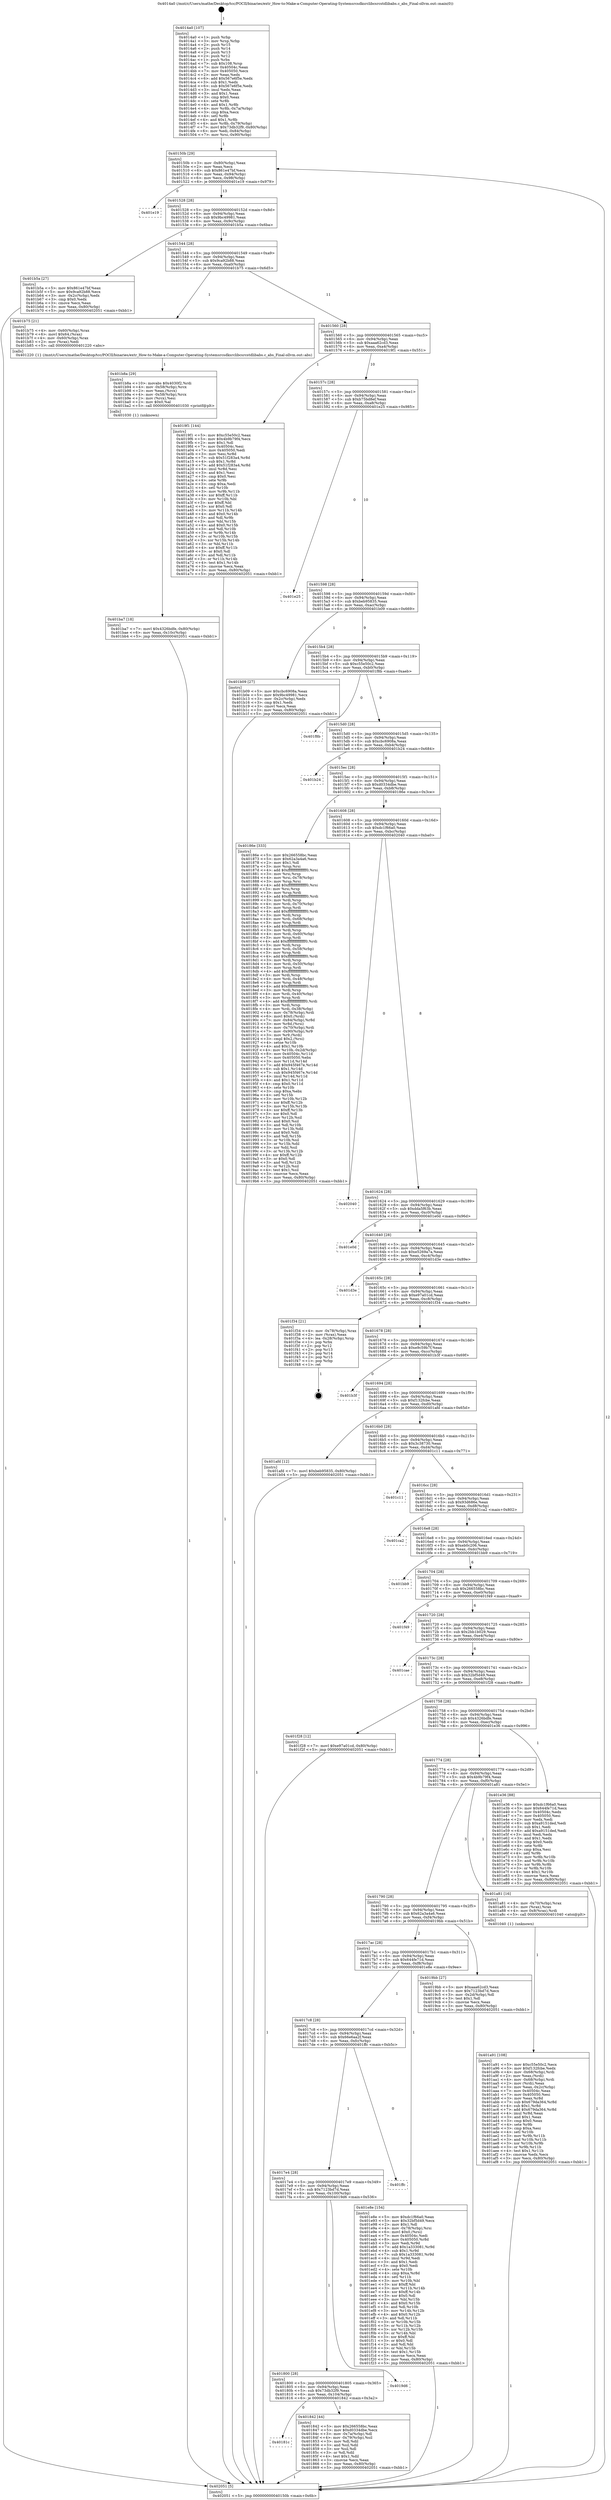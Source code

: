 digraph "0x4014a0" {
  label = "0x4014a0 (/mnt/c/Users/mathe/Desktop/tcc/POCII/binaries/extr_How-to-Make-a-Computer-Operating-Systemsrcsdksrclibcsrcstdlibabs.c_abs_Final-ollvm.out::main(0))"
  labelloc = "t"
  node[shape=record]

  Entry [label="",width=0.3,height=0.3,shape=circle,fillcolor=black,style=filled]
  "0x40150b" [label="{
     0x40150b [29]\l
     | [instrs]\l
     &nbsp;&nbsp;0x40150b \<+3\>: mov -0x80(%rbp),%eax\l
     &nbsp;&nbsp;0x40150e \<+2\>: mov %eax,%ecx\l
     &nbsp;&nbsp;0x401510 \<+6\>: sub $0x861e47bf,%ecx\l
     &nbsp;&nbsp;0x401516 \<+6\>: mov %eax,-0x94(%rbp)\l
     &nbsp;&nbsp;0x40151c \<+6\>: mov %ecx,-0x98(%rbp)\l
     &nbsp;&nbsp;0x401522 \<+6\>: je 0000000000401e19 \<main+0x979\>\l
  }"]
  "0x401e19" [label="{
     0x401e19\l
  }", style=dashed]
  "0x401528" [label="{
     0x401528 [28]\l
     | [instrs]\l
     &nbsp;&nbsp;0x401528 \<+5\>: jmp 000000000040152d \<main+0x8d\>\l
     &nbsp;&nbsp;0x40152d \<+6\>: mov -0x94(%rbp),%eax\l
     &nbsp;&nbsp;0x401533 \<+5\>: sub $0x9bc49981,%eax\l
     &nbsp;&nbsp;0x401538 \<+6\>: mov %eax,-0x9c(%rbp)\l
     &nbsp;&nbsp;0x40153e \<+6\>: je 0000000000401b5a \<main+0x6ba\>\l
  }"]
  Exit [label="",width=0.3,height=0.3,shape=circle,fillcolor=black,style=filled,peripheries=2]
  "0x401b5a" [label="{
     0x401b5a [27]\l
     | [instrs]\l
     &nbsp;&nbsp;0x401b5a \<+5\>: mov $0x861e47bf,%eax\l
     &nbsp;&nbsp;0x401b5f \<+5\>: mov $0x9ca92b88,%ecx\l
     &nbsp;&nbsp;0x401b64 \<+3\>: mov -0x2c(%rbp),%edx\l
     &nbsp;&nbsp;0x401b67 \<+3\>: cmp $0x0,%edx\l
     &nbsp;&nbsp;0x401b6a \<+3\>: cmove %ecx,%eax\l
     &nbsp;&nbsp;0x401b6d \<+3\>: mov %eax,-0x80(%rbp)\l
     &nbsp;&nbsp;0x401b70 \<+5\>: jmp 0000000000402051 \<main+0xbb1\>\l
  }"]
  "0x401544" [label="{
     0x401544 [28]\l
     | [instrs]\l
     &nbsp;&nbsp;0x401544 \<+5\>: jmp 0000000000401549 \<main+0xa9\>\l
     &nbsp;&nbsp;0x401549 \<+6\>: mov -0x94(%rbp),%eax\l
     &nbsp;&nbsp;0x40154f \<+5\>: sub $0x9ca92b88,%eax\l
     &nbsp;&nbsp;0x401554 \<+6\>: mov %eax,-0xa0(%rbp)\l
     &nbsp;&nbsp;0x40155a \<+6\>: je 0000000000401b75 \<main+0x6d5\>\l
  }"]
  "0x401ba7" [label="{
     0x401ba7 [18]\l
     | [instrs]\l
     &nbsp;&nbsp;0x401ba7 \<+7\>: movl $0x4326bdfe,-0x80(%rbp)\l
     &nbsp;&nbsp;0x401bae \<+6\>: mov %eax,-0x10c(%rbp)\l
     &nbsp;&nbsp;0x401bb4 \<+5\>: jmp 0000000000402051 \<main+0xbb1\>\l
  }"]
  "0x401b75" [label="{
     0x401b75 [21]\l
     | [instrs]\l
     &nbsp;&nbsp;0x401b75 \<+4\>: mov -0x60(%rbp),%rax\l
     &nbsp;&nbsp;0x401b79 \<+6\>: movl $0x64,(%rax)\l
     &nbsp;&nbsp;0x401b7f \<+4\>: mov -0x60(%rbp),%rax\l
     &nbsp;&nbsp;0x401b83 \<+2\>: mov (%rax),%edi\l
     &nbsp;&nbsp;0x401b85 \<+5\>: call 0000000000401220 \<abs\>\l
     | [calls]\l
     &nbsp;&nbsp;0x401220 \{1\} (/mnt/c/Users/mathe/Desktop/tcc/POCII/binaries/extr_How-to-Make-a-Computer-Operating-Systemsrcsdksrclibcsrcstdlibabs.c_abs_Final-ollvm.out::abs)\l
  }"]
  "0x401560" [label="{
     0x401560 [28]\l
     | [instrs]\l
     &nbsp;&nbsp;0x401560 \<+5\>: jmp 0000000000401565 \<main+0xc5\>\l
     &nbsp;&nbsp;0x401565 \<+6\>: mov -0x94(%rbp),%eax\l
     &nbsp;&nbsp;0x40156b \<+5\>: sub $0xaaa62cd3,%eax\l
     &nbsp;&nbsp;0x401570 \<+6\>: mov %eax,-0xa4(%rbp)\l
     &nbsp;&nbsp;0x401576 \<+6\>: je 00000000004019f1 \<main+0x551\>\l
  }"]
  "0x401b8a" [label="{
     0x401b8a [29]\l
     | [instrs]\l
     &nbsp;&nbsp;0x401b8a \<+10\>: movabs $0x4030f2,%rdi\l
     &nbsp;&nbsp;0x401b94 \<+4\>: mov -0x58(%rbp),%rcx\l
     &nbsp;&nbsp;0x401b98 \<+2\>: mov %eax,(%rcx)\l
     &nbsp;&nbsp;0x401b9a \<+4\>: mov -0x58(%rbp),%rcx\l
     &nbsp;&nbsp;0x401b9e \<+2\>: mov (%rcx),%esi\l
     &nbsp;&nbsp;0x401ba0 \<+2\>: mov $0x0,%al\l
     &nbsp;&nbsp;0x401ba2 \<+5\>: call 0000000000401030 \<printf@plt\>\l
     | [calls]\l
     &nbsp;&nbsp;0x401030 \{1\} (unknown)\l
  }"]
  "0x4019f1" [label="{
     0x4019f1 [144]\l
     | [instrs]\l
     &nbsp;&nbsp;0x4019f1 \<+5\>: mov $0xc55e50c2,%eax\l
     &nbsp;&nbsp;0x4019f6 \<+5\>: mov $0x4b9b79f4,%ecx\l
     &nbsp;&nbsp;0x4019fb \<+2\>: mov $0x1,%dl\l
     &nbsp;&nbsp;0x4019fd \<+7\>: mov 0x40504c,%esi\l
     &nbsp;&nbsp;0x401a04 \<+7\>: mov 0x405050,%edi\l
     &nbsp;&nbsp;0x401a0b \<+3\>: mov %esi,%r8d\l
     &nbsp;&nbsp;0x401a0e \<+7\>: sub $0x51f283a4,%r8d\l
     &nbsp;&nbsp;0x401a15 \<+4\>: sub $0x1,%r8d\l
     &nbsp;&nbsp;0x401a19 \<+7\>: add $0x51f283a4,%r8d\l
     &nbsp;&nbsp;0x401a20 \<+4\>: imul %r8d,%esi\l
     &nbsp;&nbsp;0x401a24 \<+3\>: and $0x1,%esi\l
     &nbsp;&nbsp;0x401a27 \<+3\>: cmp $0x0,%esi\l
     &nbsp;&nbsp;0x401a2a \<+4\>: sete %r9b\l
     &nbsp;&nbsp;0x401a2e \<+3\>: cmp $0xa,%edi\l
     &nbsp;&nbsp;0x401a31 \<+4\>: setl %r10b\l
     &nbsp;&nbsp;0x401a35 \<+3\>: mov %r9b,%r11b\l
     &nbsp;&nbsp;0x401a38 \<+4\>: xor $0xff,%r11b\l
     &nbsp;&nbsp;0x401a3c \<+3\>: mov %r10b,%bl\l
     &nbsp;&nbsp;0x401a3f \<+3\>: xor $0xff,%bl\l
     &nbsp;&nbsp;0x401a42 \<+3\>: xor $0x0,%dl\l
     &nbsp;&nbsp;0x401a45 \<+3\>: mov %r11b,%r14b\l
     &nbsp;&nbsp;0x401a48 \<+4\>: and $0x0,%r14b\l
     &nbsp;&nbsp;0x401a4c \<+3\>: and %dl,%r9b\l
     &nbsp;&nbsp;0x401a4f \<+3\>: mov %bl,%r15b\l
     &nbsp;&nbsp;0x401a52 \<+4\>: and $0x0,%r15b\l
     &nbsp;&nbsp;0x401a56 \<+3\>: and %dl,%r10b\l
     &nbsp;&nbsp;0x401a59 \<+3\>: or %r9b,%r14b\l
     &nbsp;&nbsp;0x401a5c \<+3\>: or %r10b,%r15b\l
     &nbsp;&nbsp;0x401a5f \<+3\>: xor %r15b,%r14b\l
     &nbsp;&nbsp;0x401a62 \<+3\>: or %bl,%r11b\l
     &nbsp;&nbsp;0x401a65 \<+4\>: xor $0xff,%r11b\l
     &nbsp;&nbsp;0x401a69 \<+3\>: or $0x0,%dl\l
     &nbsp;&nbsp;0x401a6c \<+3\>: and %dl,%r11b\l
     &nbsp;&nbsp;0x401a6f \<+3\>: or %r11b,%r14b\l
     &nbsp;&nbsp;0x401a72 \<+4\>: test $0x1,%r14b\l
     &nbsp;&nbsp;0x401a76 \<+3\>: cmovne %ecx,%eax\l
     &nbsp;&nbsp;0x401a79 \<+3\>: mov %eax,-0x80(%rbp)\l
     &nbsp;&nbsp;0x401a7c \<+5\>: jmp 0000000000402051 \<main+0xbb1\>\l
  }"]
  "0x40157c" [label="{
     0x40157c [28]\l
     | [instrs]\l
     &nbsp;&nbsp;0x40157c \<+5\>: jmp 0000000000401581 \<main+0xe1\>\l
     &nbsp;&nbsp;0x401581 \<+6\>: mov -0x94(%rbp),%eax\l
     &nbsp;&nbsp;0x401587 \<+5\>: sub $0xb75bd8ef,%eax\l
     &nbsp;&nbsp;0x40158c \<+6\>: mov %eax,-0xa8(%rbp)\l
     &nbsp;&nbsp;0x401592 \<+6\>: je 0000000000401e25 \<main+0x985\>\l
  }"]
  "0x401a91" [label="{
     0x401a91 [108]\l
     | [instrs]\l
     &nbsp;&nbsp;0x401a91 \<+5\>: mov $0xc55e50c2,%ecx\l
     &nbsp;&nbsp;0x401a96 \<+5\>: mov $0xf132fcbe,%edx\l
     &nbsp;&nbsp;0x401a9b \<+4\>: mov -0x68(%rbp),%rdi\l
     &nbsp;&nbsp;0x401a9f \<+2\>: mov %eax,(%rdi)\l
     &nbsp;&nbsp;0x401aa1 \<+4\>: mov -0x68(%rbp),%rdi\l
     &nbsp;&nbsp;0x401aa5 \<+2\>: mov (%rdi),%eax\l
     &nbsp;&nbsp;0x401aa7 \<+3\>: mov %eax,-0x2c(%rbp)\l
     &nbsp;&nbsp;0x401aaa \<+7\>: mov 0x40504c,%eax\l
     &nbsp;&nbsp;0x401ab1 \<+7\>: mov 0x405050,%esi\l
     &nbsp;&nbsp;0x401ab8 \<+3\>: mov %eax,%r8d\l
     &nbsp;&nbsp;0x401abb \<+7\>: sub $0x679da364,%r8d\l
     &nbsp;&nbsp;0x401ac2 \<+4\>: sub $0x1,%r8d\l
     &nbsp;&nbsp;0x401ac6 \<+7\>: add $0x679da364,%r8d\l
     &nbsp;&nbsp;0x401acd \<+4\>: imul %r8d,%eax\l
     &nbsp;&nbsp;0x401ad1 \<+3\>: and $0x1,%eax\l
     &nbsp;&nbsp;0x401ad4 \<+3\>: cmp $0x0,%eax\l
     &nbsp;&nbsp;0x401ad7 \<+4\>: sete %r9b\l
     &nbsp;&nbsp;0x401adb \<+3\>: cmp $0xa,%esi\l
     &nbsp;&nbsp;0x401ade \<+4\>: setl %r10b\l
     &nbsp;&nbsp;0x401ae2 \<+3\>: mov %r9b,%r11b\l
     &nbsp;&nbsp;0x401ae5 \<+3\>: and %r10b,%r11b\l
     &nbsp;&nbsp;0x401ae8 \<+3\>: xor %r10b,%r9b\l
     &nbsp;&nbsp;0x401aeb \<+3\>: or %r9b,%r11b\l
     &nbsp;&nbsp;0x401aee \<+4\>: test $0x1,%r11b\l
     &nbsp;&nbsp;0x401af2 \<+3\>: cmovne %edx,%ecx\l
     &nbsp;&nbsp;0x401af5 \<+3\>: mov %ecx,-0x80(%rbp)\l
     &nbsp;&nbsp;0x401af8 \<+5\>: jmp 0000000000402051 \<main+0xbb1\>\l
  }"]
  "0x401e25" [label="{
     0x401e25\l
  }", style=dashed]
  "0x401598" [label="{
     0x401598 [28]\l
     | [instrs]\l
     &nbsp;&nbsp;0x401598 \<+5\>: jmp 000000000040159d \<main+0xfd\>\l
     &nbsp;&nbsp;0x40159d \<+6\>: mov -0x94(%rbp),%eax\l
     &nbsp;&nbsp;0x4015a3 \<+5\>: sub $0xbeb95835,%eax\l
     &nbsp;&nbsp;0x4015a8 \<+6\>: mov %eax,-0xac(%rbp)\l
     &nbsp;&nbsp;0x4015ae \<+6\>: je 0000000000401b09 \<main+0x669\>\l
  }"]
  "0x4014a0" [label="{
     0x4014a0 [107]\l
     | [instrs]\l
     &nbsp;&nbsp;0x4014a0 \<+1\>: push %rbp\l
     &nbsp;&nbsp;0x4014a1 \<+3\>: mov %rsp,%rbp\l
     &nbsp;&nbsp;0x4014a4 \<+2\>: push %r15\l
     &nbsp;&nbsp;0x4014a6 \<+2\>: push %r14\l
     &nbsp;&nbsp;0x4014a8 \<+2\>: push %r13\l
     &nbsp;&nbsp;0x4014aa \<+2\>: push %r12\l
     &nbsp;&nbsp;0x4014ac \<+1\>: push %rbx\l
     &nbsp;&nbsp;0x4014ad \<+7\>: sub $0x108,%rsp\l
     &nbsp;&nbsp;0x4014b4 \<+7\>: mov 0x40504c,%eax\l
     &nbsp;&nbsp;0x4014bb \<+7\>: mov 0x405050,%ecx\l
     &nbsp;&nbsp;0x4014c2 \<+2\>: mov %eax,%edx\l
     &nbsp;&nbsp;0x4014c4 \<+6\>: add $0x567e6f5e,%edx\l
     &nbsp;&nbsp;0x4014ca \<+3\>: sub $0x1,%edx\l
     &nbsp;&nbsp;0x4014cd \<+6\>: sub $0x567e6f5e,%edx\l
     &nbsp;&nbsp;0x4014d3 \<+3\>: imul %edx,%eax\l
     &nbsp;&nbsp;0x4014d6 \<+3\>: and $0x1,%eax\l
     &nbsp;&nbsp;0x4014d9 \<+3\>: cmp $0x0,%eax\l
     &nbsp;&nbsp;0x4014dc \<+4\>: sete %r8b\l
     &nbsp;&nbsp;0x4014e0 \<+4\>: and $0x1,%r8b\l
     &nbsp;&nbsp;0x4014e4 \<+4\>: mov %r8b,-0x7a(%rbp)\l
     &nbsp;&nbsp;0x4014e8 \<+3\>: cmp $0xa,%ecx\l
     &nbsp;&nbsp;0x4014eb \<+4\>: setl %r8b\l
     &nbsp;&nbsp;0x4014ef \<+4\>: and $0x1,%r8b\l
     &nbsp;&nbsp;0x4014f3 \<+4\>: mov %r8b,-0x79(%rbp)\l
     &nbsp;&nbsp;0x4014f7 \<+7\>: movl $0x73db32f9,-0x80(%rbp)\l
     &nbsp;&nbsp;0x4014fe \<+6\>: mov %edi,-0x84(%rbp)\l
     &nbsp;&nbsp;0x401504 \<+7\>: mov %rsi,-0x90(%rbp)\l
  }"]
  "0x401b09" [label="{
     0x401b09 [27]\l
     | [instrs]\l
     &nbsp;&nbsp;0x401b09 \<+5\>: mov $0xcbc6908a,%eax\l
     &nbsp;&nbsp;0x401b0e \<+5\>: mov $0x9bc49981,%ecx\l
     &nbsp;&nbsp;0x401b13 \<+3\>: mov -0x2c(%rbp),%edx\l
     &nbsp;&nbsp;0x401b16 \<+3\>: cmp $0x1,%edx\l
     &nbsp;&nbsp;0x401b19 \<+3\>: cmovl %ecx,%eax\l
     &nbsp;&nbsp;0x401b1c \<+3\>: mov %eax,-0x80(%rbp)\l
     &nbsp;&nbsp;0x401b1f \<+5\>: jmp 0000000000402051 \<main+0xbb1\>\l
  }"]
  "0x4015b4" [label="{
     0x4015b4 [28]\l
     | [instrs]\l
     &nbsp;&nbsp;0x4015b4 \<+5\>: jmp 00000000004015b9 \<main+0x119\>\l
     &nbsp;&nbsp;0x4015b9 \<+6\>: mov -0x94(%rbp),%eax\l
     &nbsp;&nbsp;0x4015bf \<+5\>: sub $0xc55e50c2,%eax\l
     &nbsp;&nbsp;0x4015c4 \<+6\>: mov %eax,-0xb0(%rbp)\l
     &nbsp;&nbsp;0x4015ca \<+6\>: je 0000000000401f8b \<main+0xaeb\>\l
  }"]
  "0x402051" [label="{
     0x402051 [5]\l
     | [instrs]\l
     &nbsp;&nbsp;0x402051 \<+5\>: jmp 000000000040150b \<main+0x6b\>\l
  }"]
  "0x401f8b" [label="{
     0x401f8b\l
  }", style=dashed]
  "0x4015d0" [label="{
     0x4015d0 [28]\l
     | [instrs]\l
     &nbsp;&nbsp;0x4015d0 \<+5\>: jmp 00000000004015d5 \<main+0x135\>\l
     &nbsp;&nbsp;0x4015d5 \<+6\>: mov -0x94(%rbp),%eax\l
     &nbsp;&nbsp;0x4015db \<+5\>: sub $0xcbc6908a,%eax\l
     &nbsp;&nbsp;0x4015e0 \<+6\>: mov %eax,-0xb4(%rbp)\l
     &nbsp;&nbsp;0x4015e6 \<+6\>: je 0000000000401b24 \<main+0x684\>\l
  }"]
  "0x40181c" [label="{
     0x40181c\l
  }", style=dashed]
  "0x401b24" [label="{
     0x401b24\l
  }", style=dashed]
  "0x4015ec" [label="{
     0x4015ec [28]\l
     | [instrs]\l
     &nbsp;&nbsp;0x4015ec \<+5\>: jmp 00000000004015f1 \<main+0x151\>\l
     &nbsp;&nbsp;0x4015f1 \<+6\>: mov -0x94(%rbp),%eax\l
     &nbsp;&nbsp;0x4015f7 \<+5\>: sub $0xd0334dbe,%eax\l
     &nbsp;&nbsp;0x4015fc \<+6\>: mov %eax,-0xb8(%rbp)\l
     &nbsp;&nbsp;0x401602 \<+6\>: je 000000000040186e \<main+0x3ce\>\l
  }"]
  "0x401842" [label="{
     0x401842 [44]\l
     | [instrs]\l
     &nbsp;&nbsp;0x401842 \<+5\>: mov $0x266558bc,%eax\l
     &nbsp;&nbsp;0x401847 \<+5\>: mov $0xd0334dbe,%ecx\l
     &nbsp;&nbsp;0x40184c \<+3\>: mov -0x7a(%rbp),%dl\l
     &nbsp;&nbsp;0x40184f \<+4\>: mov -0x79(%rbp),%sil\l
     &nbsp;&nbsp;0x401853 \<+3\>: mov %dl,%dil\l
     &nbsp;&nbsp;0x401856 \<+3\>: and %sil,%dil\l
     &nbsp;&nbsp;0x401859 \<+3\>: xor %sil,%dl\l
     &nbsp;&nbsp;0x40185c \<+3\>: or %dl,%dil\l
     &nbsp;&nbsp;0x40185f \<+4\>: test $0x1,%dil\l
     &nbsp;&nbsp;0x401863 \<+3\>: cmovne %ecx,%eax\l
     &nbsp;&nbsp;0x401866 \<+3\>: mov %eax,-0x80(%rbp)\l
     &nbsp;&nbsp;0x401869 \<+5\>: jmp 0000000000402051 \<main+0xbb1\>\l
  }"]
  "0x40186e" [label="{
     0x40186e [333]\l
     | [instrs]\l
     &nbsp;&nbsp;0x40186e \<+5\>: mov $0x266558bc,%eax\l
     &nbsp;&nbsp;0x401873 \<+5\>: mov $0x62a3a4a6,%ecx\l
     &nbsp;&nbsp;0x401878 \<+2\>: mov $0x1,%dl\l
     &nbsp;&nbsp;0x40187a \<+3\>: mov %rsp,%rsi\l
     &nbsp;&nbsp;0x40187d \<+4\>: add $0xfffffffffffffff0,%rsi\l
     &nbsp;&nbsp;0x401881 \<+3\>: mov %rsi,%rsp\l
     &nbsp;&nbsp;0x401884 \<+4\>: mov %rsi,-0x78(%rbp)\l
     &nbsp;&nbsp;0x401888 \<+3\>: mov %rsp,%rsi\l
     &nbsp;&nbsp;0x40188b \<+4\>: add $0xfffffffffffffff0,%rsi\l
     &nbsp;&nbsp;0x40188f \<+3\>: mov %rsi,%rsp\l
     &nbsp;&nbsp;0x401892 \<+3\>: mov %rsp,%rdi\l
     &nbsp;&nbsp;0x401895 \<+4\>: add $0xfffffffffffffff0,%rdi\l
     &nbsp;&nbsp;0x401899 \<+3\>: mov %rdi,%rsp\l
     &nbsp;&nbsp;0x40189c \<+4\>: mov %rdi,-0x70(%rbp)\l
     &nbsp;&nbsp;0x4018a0 \<+3\>: mov %rsp,%rdi\l
     &nbsp;&nbsp;0x4018a3 \<+4\>: add $0xfffffffffffffff0,%rdi\l
     &nbsp;&nbsp;0x4018a7 \<+3\>: mov %rdi,%rsp\l
     &nbsp;&nbsp;0x4018aa \<+4\>: mov %rdi,-0x68(%rbp)\l
     &nbsp;&nbsp;0x4018ae \<+3\>: mov %rsp,%rdi\l
     &nbsp;&nbsp;0x4018b1 \<+4\>: add $0xfffffffffffffff0,%rdi\l
     &nbsp;&nbsp;0x4018b5 \<+3\>: mov %rdi,%rsp\l
     &nbsp;&nbsp;0x4018b8 \<+4\>: mov %rdi,-0x60(%rbp)\l
     &nbsp;&nbsp;0x4018bc \<+3\>: mov %rsp,%rdi\l
     &nbsp;&nbsp;0x4018bf \<+4\>: add $0xfffffffffffffff0,%rdi\l
     &nbsp;&nbsp;0x4018c3 \<+3\>: mov %rdi,%rsp\l
     &nbsp;&nbsp;0x4018c6 \<+4\>: mov %rdi,-0x58(%rbp)\l
     &nbsp;&nbsp;0x4018ca \<+3\>: mov %rsp,%rdi\l
     &nbsp;&nbsp;0x4018cd \<+4\>: add $0xfffffffffffffff0,%rdi\l
     &nbsp;&nbsp;0x4018d1 \<+3\>: mov %rdi,%rsp\l
     &nbsp;&nbsp;0x4018d4 \<+4\>: mov %rdi,-0x50(%rbp)\l
     &nbsp;&nbsp;0x4018d8 \<+3\>: mov %rsp,%rdi\l
     &nbsp;&nbsp;0x4018db \<+4\>: add $0xfffffffffffffff0,%rdi\l
     &nbsp;&nbsp;0x4018df \<+3\>: mov %rdi,%rsp\l
     &nbsp;&nbsp;0x4018e2 \<+4\>: mov %rdi,-0x48(%rbp)\l
     &nbsp;&nbsp;0x4018e6 \<+3\>: mov %rsp,%rdi\l
     &nbsp;&nbsp;0x4018e9 \<+4\>: add $0xfffffffffffffff0,%rdi\l
     &nbsp;&nbsp;0x4018ed \<+3\>: mov %rdi,%rsp\l
     &nbsp;&nbsp;0x4018f0 \<+4\>: mov %rdi,-0x40(%rbp)\l
     &nbsp;&nbsp;0x4018f4 \<+3\>: mov %rsp,%rdi\l
     &nbsp;&nbsp;0x4018f7 \<+4\>: add $0xfffffffffffffff0,%rdi\l
     &nbsp;&nbsp;0x4018fb \<+3\>: mov %rdi,%rsp\l
     &nbsp;&nbsp;0x4018fe \<+4\>: mov %rdi,-0x38(%rbp)\l
     &nbsp;&nbsp;0x401902 \<+4\>: mov -0x78(%rbp),%rdi\l
     &nbsp;&nbsp;0x401906 \<+6\>: movl $0x0,(%rdi)\l
     &nbsp;&nbsp;0x40190c \<+7\>: mov -0x84(%rbp),%r8d\l
     &nbsp;&nbsp;0x401913 \<+3\>: mov %r8d,(%rsi)\l
     &nbsp;&nbsp;0x401916 \<+4\>: mov -0x70(%rbp),%rdi\l
     &nbsp;&nbsp;0x40191a \<+7\>: mov -0x90(%rbp),%r9\l
     &nbsp;&nbsp;0x401921 \<+3\>: mov %r9,(%rdi)\l
     &nbsp;&nbsp;0x401924 \<+3\>: cmpl $0x2,(%rsi)\l
     &nbsp;&nbsp;0x401927 \<+4\>: setne %r10b\l
     &nbsp;&nbsp;0x40192b \<+4\>: and $0x1,%r10b\l
     &nbsp;&nbsp;0x40192f \<+4\>: mov %r10b,-0x2d(%rbp)\l
     &nbsp;&nbsp;0x401933 \<+8\>: mov 0x40504c,%r11d\l
     &nbsp;&nbsp;0x40193b \<+7\>: mov 0x405050,%ebx\l
     &nbsp;&nbsp;0x401942 \<+3\>: mov %r11d,%r14d\l
     &nbsp;&nbsp;0x401945 \<+7\>: add $0x945f467e,%r14d\l
     &nbsp;&nbsp;0x40194c \<+4\>: sub $0x1,%r14d\l
     &nbsp;&nbsp;0x401950 \<+7\>: sub $0x945f467e,%r14d\l
     &nbsp;&nbsp;0x401957 \<+4\>: imul %r14d,%r11d\l
     &nbsp;&nbsp;0x40195b \<+4\>: and $0x1,%r11d\l
     &nbsp;&nbsp;0x40195f \<+4\>: cmp $0x0,%r11d\l
     &nbsp;&nbsp;0x401963 \<+4\>: sete %r10b\l
     &nbsp;&nbsp;0x401967 \<+3\>: cmp $0xa,%ebx\l
     &nbsp;&nbsp;0x40196a \<+4\>: setl %r15b\l
     &nbsp;&nbsp;0x40196e \<+3\>: mov %r10b,%r12b\l
     &nbsp;&nbsp;0x401971 \<+4\>: xor $0xff,%r12b\l
     &nbsp;&nbsp;0x401975 \<+3\>: mov %r15b,%r13b\l
     &nbsp;&nbsp;0x401978 \<+4\>: xor $0xff,%r13b\l
     &nbsp;&nbsp;0x40197c \<+3\>: xor $0x0,%dl\l
     &nbsp;&nbsp;0x40197f \<+3\>: mov %r12b,%sil\l
     &nbsp;&nbsp;0x401982 \<+4\>: and $0x0,%sil\l
     &nbsp;&nbsp;0x401986 \<+3\>: and %dl,%r10b\l
     &nbsp;&nbsp;0x401989 \<+3\>: mov %r13b,%dil\l
     &nbsp;&nbsp;0x40198c \<+4\>: and $0x0,%dil\l
     &nbsp;&nbsp;0x401990 \<+3\>: and %dl,%r15b\l
     &nbsp;&nbsp;0x401993 \<+3\>: or %r10b,%sil\l
     &nbsp;&nbsp;0x401996 \<+3\>: or %r15b,%dil\l
     &nbsp;&nbsp;0x401999 \<+3\>: xor %dil,%sil\l
     &nbsp;&nbsp;0x40199c \<+3\>: or %r13b,%r12b\l
     &nbsp;&nbsp;0x40199f \<+4\>: xor $0xff,%r12b\l
     &nbsp;&nbsp;0x4019a3 \<+3\>: or $0x0,%dl\l
     &nbsp;&nbsp;0x4019a6 \<+3\>: and %dl,%r12b\l
     &nbsp;&nbsp;0x4019a9 \<+3\>: or %r12b,%sil\l
     &nbsp;&nbsp;0x4019ac \<+4\>: test $0x1,%sil\l
     &nbsp;&nbsp;0x4019b0 \<+3\>: cmovne %ecx,%eax\l
     &nbsp;&nbsp;0x4019b3 \<+3\>: mov %eax,-0x80(%rbp)\l
     &nbsp;&nbsp;0x4019b6 \<+5\>: jmp 0000000000402051 \<main+0xbb1\>\l
  }"]
  "0x401608" [label="{
     0x401608 [28]\l
     | [instrs]\l
     &nbsp;&nbsp;0x401608 \<+5\>: jmp 000000000040160d \<main+0x16d\>\l
     &nbsp;&nbsp;0x40160d \<+6\>: mov -0x94(%rbp),%eax\l
     &nbsp;&nbsp;0x401613 \<+5\>: sub $0xdc1f66a0,%eax\l
     &nbsp;&nbsp;0x401618 \<+6\>: mov %eax,-0xbc(%rbp)\l
     &nbsp;&nbsp;0x40161e \<+6\>: je 0000000000402040 \<main+0xba0\>\l
  }"]
  "0x401800" [label="{
     0x401800 [28]\l
     | [instrs]\l
     &nbsp;&nbsp;0x401800 \<+5\>: jmp 0000000000401805 \<main+0x365\>\l
     &nbsp;&nbsp;0x401805 \<+6\>: mov -0x94(%rbp),%eax\l
     &nbsp;&nbsp;0x40180b \<+5\>: sub $0x73db32f9,%eax\l
     &nbsp;&nbsp;0x401810 \<+6\>: mov %eax,-0x104(%rbp)\l
     &nbsp;&nbsp;0x401816 \<+6\>: je 0000000000401842 \<main+0x3a2\>\l
  }"]
  "0x402040" [label="{
     0x402040\l
  }", style=dashed]
  "0x401624" [label="{
     0x401624 [28]\l
     | [instrs]\l
     &nbsp;&nbsp;0x401624 \<+5\>: jmp 0000000000401629 \<main+0x189\>\l
     &nbsp;&nbsp;0x401629 \<+6\>: mov -0x94(%rbp),%eax\l
     &nbsp;&nbsp;0x40162f \<+5\>: sub $0xdda5f63b,%eax\l
     &nbsp;&nbsp;0x401634 \<+6\>: mov %eax,-0xc0(%rbp)\l
     &nbsp;&nbsp;0x40163a \<+6\>: je 0000000000401e0d \<main+0x96d\>\l
  }"]
  "0x4019d6" [label="{
     0x4019d6\l
  }", style=dashed]
  "0x401e0d" [label="{
     0x401e0d\l
  }", style=dashed]
  "0x401640" [label="{
     0x401640 [28]\l
     | [instrs]\l
     &nbsp;&nbsp;0x401640 \<+5\>: jmp 0000000000401645 \<main+0x1a5\>\l
     &nbsp;&nbsp;0x401645 \<+6\>: mov -0x94(%rbp),%eax\l
     &nbsp;&nbsp;0x40164b \<+5\>: sub $0xe5269a7a,%eax\l
     &nbsp;&nbsp;0x401650 \<+6\>: mov %eax,-0xc4(%rbp)\l
     &nbsp;&nbsp;0x401656 \<+6\>: je 0000000000401d3e \<main+0x89e\>\l
  }"]
  "0x4017e4" [label="{
     0x4017e4 [28]\l
     | [instrs]\l
     &nbsp;&nbsp;0x4017e4 \<+5\>: jmp 00000000004017e9 \<main+0x349\>\l
     &nbsp;&nbsp;0x4017e9 \<+6\>: mov -0x94(%rbp),%eax\l
     &nbsp;&nbsp;0x4017ef \<+5\>: sub $0x7123bd7d,%eax\l
     &nbsp;&nbsp;0x4017f4 \<+6\>: mov %eax,-0x100(%rbp)\l
     &nbsp;&nbsp;0x4017fa \<+6\>: je 00000000004019d6 \<main+0x536\>\l
  }"]
  "0x401d3e" [label="{
     0x401d3e\l
  }", style=dashed]
  "0x40165c" [label="{
     0x40165c [28]\l
     | [instrs]\l
     &nbsp;&nbsp;0x40165c \<+5\>: jmp 0000000000401661 \<main+0x1c1\>\l
     &nbsp;&nbsp;0x401661 \<+6\>: mov -0x94(%rbp),%eax\l
     &nbsp;&nbsp;0x401667 \<+5\>: sub $0xe97a01cd,%eax\l
     &nbsp;&nbsp;0x40166c \<+6\>: mov %eax,-0xc8(%rbp)\l
     &nbsp;&nbsp;0x401672 \<+6\>: je 0000000000401f34 \<main+0xa94\>\l
  }"]
  "0x401ffc" [label="{
     0x401ffc\l
  }", style=dashed]
  "0x401f34" [label="{
     0x401f34 [21]\l
     | [instrs]\l
     &nbsp;&nbsp;0x401f34 \<+4\>: mov -0x78(%rbp),%rax\l
     &nbsp;&nbsp;0x401f38 \<+2\>: mov (%rax),%eax\l
     &nbsp;&nbsp;0x401f3a \<+4\>: lea -0x28(%rbp),%rsp\l
     &nbsp;&nbsp;0x401f3e \<+1\>: pop %rbx\l
     &nbsp;&nbsp;0x401f3f \<+2\>: pop %r12\l
     &nbsp;&nbsp;0x401f41 \<+2\>: pop %r13\l
     &nbsp;&nbsp;0x401f43 \<+2\>: pop %r14\l
     &nbsp;&nbsp;0x401f45 \<+2\>: pop %r15\l
     &nbsp;&nbsp;0x401f47 \<+1\>: pop %rbp\l
     &nbsp;&nbsp;0x401f48 \<+1\>: ret\l
  }"]
  "0x401678" [label="{
     0x401678 [28]\l
     | [instrs]\l
     &nbsp;&nbsp;0x401678 \<+5\>: jmp 000000000040167d \<main+0x1dd\>\l
     &nbsp;&nbsp;0x40167d \<+6\>: mov -0x94(%rbp),%eax\l
     &nbsp;&nbsp;0x401683 \<+5\>: sub $0xe9c59b7f,%eax\l
     &nbsp;&nbsp;0x401688 \<+6\>: mov %eax,-0xcc(%rbp)\l
     &nbsp;&nbsp;0x40168e \<+6\>: je 0000000000401b3f \<main+0x69f\>\l
  }"]
  "0x4017c8" [label="{
     0x4017c8 [28]\l
     | [instrs]\l
     &nbsp;&nbsp;0x4017c8 \<+5\>: jmp 00000000004017cd \<main+0x32d\>\l
     &nbsp;&nbsp;0x4017cd \<+6\>: mov -0x94(%rbp),%eax\l
     &nbsp;&nbsp;0x4017d3 \<+5\>: sub $0x66e6aa2f,%eax\l
     &nbsp;&nbsp;0x4017d8 \<+6\>: mov %eax,-0xfc(%rbp)\l
     &nbsp;&nbsp;0x4017de \<+6\>: je 0000000000401ffc \<main+0xb5c\>\l
  }"]
  "0x401b3f" [label="{
     0x401b3f\l
  }", style=dashed]
  "0x401694" [label="{
     0x401694 [28]\l
     | [instrs]\l
     &nbsp;&nbsp;0x401694 \<+5\>: jmp 0000000000401699 \<main+0x1f9\>\l
     &nbsp;&nbsp;0x401699 \<+6\>: mov -0x94(%rbp),%eax\l
     &nbsp;&nbsp;0x40169f \<+5\>: sub $0xf132fcbe,%eax\l
     &nbsp;&nbsp;0x4016a4 \<+6\>: mov %eax,-0xd0(%rbp)\l
     &nbsp;&nbsp;0x4016aa \<+6\>: je 0000000000401afd \<main+0x65d\>\l
  }"]
  "0x401e8e" [label="{
     0x401e8e [154]\l
     | [instrs]\l
     &nbsp;&nbsp;0x401e8e \<+5\>: mov $0xdc1f66a0,%eax\l
     &nbsp;&nbsp;0x401e93 \<+5\>: mov $0x32bf5d49,%ecx\l
     &nbsp;&nbsp;0x401e98 \<+2\>: mov $0x1,%dl\l
     &nbsp;&nbsp;0x401e9a \<+4\>: mov -0x78(%rbp),%rsi\l
     &nbsp;&nbsp;0x401e9e \<+6\>: movl $0x0,(%rsi)\l
     &nbsp;&nbsp;0x401ea4 \<+7\>: mov 0x40504c,%edi\l
     &nbsp;&nbsp;0x401eab \<+8\>: mov 0x405050,%r8d\l
     &nbsp;&nbsp;0x401eb3 \<+3\>: mov %edi,%r9d\l
     &nbsp;&nbsp;0x401eb6 \<+7\>: add $0x1a333081,%r9d\l
     &nbsp;&nbsp;0x401ebd \<+4\>: sub $0x1,%r9d\l
     &nbsp;&nbsp;0x401ec1 \<+7\>: sub $0x1a333081,%r9d\l
     &nbsp;&nbsp;0x401ec8 \<+4\>: imul %r9d,%edi\l
     &nbsp;&nbsp;0x401ecc \<+3\>: and $0x1,%edi\l
     &nbsp;&nbsp;0x401ecf \<+3\>: cmp $0x0,%edi\l
     &nbsp;&nbsp;0x401ed2 \<+4\>: sete %r10b\l
     &nbsp;&nbsp;0x401ed6 \<+4\>: cmp $0xa,%r8d\l
     &nbsp;&nbsp;0x401eda \<+4\>: setl %r11b\l
     &nbsp;&nbsp;0x401ede \<+3\>: mov %r10b,%bl\l
     &nbsp;&nbsp;0x401ee1 \<+3\>: xor $0xff,%bl\l
     &nbsp;&nbsp;0x401ee4 \<+3\>: mov %r11b,%r14b\l
     &nbsp;&nbsp;0x401ee7 \<+4\>: xor $0xff,%r14b\l
     &nbsp;&nbsp;0x401eeb \<+3\>: xor $0x0,%dl\l
     &nbsp;&nbsp;0x401eee \<+3\>: mov %bl,%r15b\l
     &nbsp;&nbsp;0x401ef1 \<+4\>: and $0x0,%r15b\l
     &nbsp;&nbsp;0x401ef5 \<+3\>: and %dl,%r10b\l
     &nbsp;&nbsp;0x401ef8 \<+3\>: mov %r14b,%r12b\l
     &nbsp;&nbsp;0x401efb \<+4\>: and $0x0,%r12b\l
     &nbsp;&nbsp;0x401eff \<+3\>: and %dl,%r11b\l
     &nbsp;&nbsp;0x401f02 \<+3\>: or %r10b,%r15b\l
     &nbsp;&nbsp;0x401f05 \<+3\>: or %r11b,%r12b\l
     &nbsp;&nbsp;0x401f08 \<+3\>: xor %r12b,%r15b\l
     &nbsp;&nbsp;0x401f0b \<+3\>: or %r14b,%bl\l
     &nbsp;&nbsp;0x401f0e \<+3\>: xor $0xff,%bl\l
     &nbsp;&nbsp;0x401f11 \<+3\>: or $0x0,%dl\l
     &nbsp;&nbsp;0x401f14 \<+2\>: and %dl,%bl\l
     &nbsp;&nbsp;0x401f16 \<+3\>: or %bl,%r15b\l
     &nbsp;&nbsp;0x401f19 \<+4\>: test $0x1,%r15b\l
     &nbsp;&nbsp;0x401f1d \<+3\>: cmovne %ecx,%eax\l
     &nbsp;&nbsp;0x401f20 \<+3\>: mov %eax,-0x80(%rbp)\l
     &nbsp;&nbsp;0x401f23 \<+5\>: jmp 0000000000402051 \<main+0xbb1\>\l
  }"]
  "0x401afd" [label="{
     0x401afd [12]\l
     | [instrs]\l
     &nbsp;&nbsp;0x401afd \<+7\>: movl $0xbeb95835,-0x80(%rbp)\l
     &nbsp;&nbsp;0x401b04 \<+5\>: jmp 0000000000402051 \<main+0xbb1\>\l
  }"]
  "0x4016b0" [label="{
     0x4016b0 [28]\l
     | [instrs]\l
     &nbsp;&nbsp;0x4016b0 \<+5\>: jmp 00000000004016b5 \<main+0x215\>\l
     &nbsp;&nbsp;0x4016b5 \<+6\>: mov -0x94(%rbp),%eax\l
     &nbsp;&nbsp;0x4016bb \<+5\>: sub $0x3c38730,%eax\l
     &nbsp;&nbsp;0x4016c0 \<+6\>: mov %eax,-0xd4(%rbp)\l
     &nbsp;&nbsp;0x4016c6 \<+6\>: je 0000000000401c11 \<main+0x771\>\l
  }"]
  "0x4017ac" [label="{
     0x4017ac [28]\l
     | [instrs]\l
     &nbsp;&nbsp;0x4017ac \<+5\>: jmp 00000000004017b1 \<main+0x311\>\l
     &nbsp;&nbsp;0x4017b1 \<+6\>: mov -0x94(%rbp),%eax\l
     &nbsp;&nbsp;0x4017b7 \<+5\>: sub $0x644fe71d,%eax\l
     &nbsp;&nbsp;0x4017bc \<+6\>: mov %eax,-0xf8(%rbp)\l
     &nbsp;&nbsp;0x4017c2 \<+6\>: je 0000000000401e8e \<main+0x9ee\>\l
  }"]
  "0x401c11" [label="{
     0x401c11\l
  }", style=dashed]
  "0x4016cc" [label="{
     0x4016cc [28]\l
     | [instrs]\l
     &nbsp;&nbsp;0x4016cc \<+5\>: jmp 00000000004016d1 \<main+0x231\>\l
     &nbsp;&nbsp;0x4016d1 \<+6\>: mov -0x94(%rbp),%eax\l
     &nbsp;&nbsp;0x4016d7 \<+5\>: sub $0x93d686e,%eax\l
     &nbsp;&nbsp;0x4016dc \<+6\>: mov %eax,-0xd8(%rbp)\l
     &nbsp;&nbsp;0x4016e2 \<+6\>: je 0000000000401ca2 \<main+0x802\>\l
  }"]
  "0x4019bb" [label="{
     0x4019bb [27]\l
     | [instrs]\l
     &nbsp;&nbsp;0x4019bb \<+5\>: mov $0xaaa62cd3,%eax\l
     &nbsp;&nbsp;0x4019c0 \<+5\>: mov $0x7123bd7d,%ecx\l
     &nbsp;&nbsp;0x4019c5 \<+3\>: mov -0x2d(%rbp),%dl\l
     &nbsp;&nbsp;0x4019c8 \<+3\>: test $0x1,%dl\l
     &nbsp;&nbsp;0x4019cb \<+3\>: cmovne %ecx,%eax\l
     &nbsp;&nbsp;0x4019ce \<+3\>: mov %eax,-0x80(%rbp)\l
     &nbsp;&nbsp;0x4019d1 \<+5\>: jmp 0000000000402051 \<main+0xbb1\>\l
  }"]
  "0x401ca2" [label="{
     0x401ca2\l
  }", style=dashed]
  "0x4016e8" [label="{
     0x4016e8 [28]\l
     | [instrs]\l
     &nbsp;&nbsp;0x4016e8 \<+5\>: jmp 00000000004016ed \<main+0x24d\>\l
     &nbsp;&nbsp;0x4016ed \<+6\>: mov -0x94(%rbp),%eax\l
     &nbsp;&nbsp;0x4016f3 \<+5\>: sub $0xeb0c206,%eax\l
     &nbsp;&nbsp;0x4016f8 \<+6\>: mov %eax,-0xdc(%rbp)\l
     &nbsp;&nbsp;0x4016fe \<+6\>: je 0000000000401bb9 \<main+0x719\>\l
  }"]
  "0x401790" [label="{
     0x401790 [28]\l
     | [instrs]\l
     &nbsp;&nbsp;0x401790 \<+5\>: jmp 0000000000401795 \<main+0x2f5\>\l
     &nbsp;&nbsp;0x401795 \<+6\>: mov -0x94(%rbp),%eax\l
     &nbsp;&nbsp;0x40179b \<+5\>: sub $0x62a3a4a6,%eax\l
     &nbsp;&nbsp;0x4017a0 \<+6\>: mov %eax,-0xf4(%rbp)\l
     &nbsp;&nbsp;0x4017a6 \<+6\>: je 00000000004019bb \<main+0x51b\>\l
  }"]
  "0x401bb9" [label="{
     0x401bb9\l
  }", style=dashed]
  "0x401704" [label="{
     0x401704 [28]\l
     | [instrs]\l
     &nbsp;&nbsp;0x401704 \<+5\>: jmp 0000000000401709 \<main+0x269\>\l
     &nbsp;&nbsp;0x401709 \<+6\>: mov -0x94(%rbp),%eax\l
     &nbsp;&nbsp;0x40170f \<+5\>: sub $0x266558bc,%eax\l
     &nbsp;&nbsp;0x401714 \<+6\>: mov %eax,-0xe0(%rbp)\l
     &nbsp;&nbsp;0x40171a \<+6\>: je 0000000000401f49 \<main+0xaa9\>\l
  }"]
  "0x401a81" [label="{
     0x401a81 [16]\l
     | [instrs]\l
     &nbsp;&nbsp;0x401a81 \<+4\>: mov -0x70(%rbp),%rax\l
     &nbsp;&nbsp;0x401a85 \<+3\>: mov (%rax),%rax\l
     &nbsp;&nbsp;0x401a88 \<+4\>: mov 0x8(%rax),%rdi\l
     &nbsp;&nbsp;0x401a8c \<+5\>: call 0000000000401040 \<atoi@plt\>\l
     | [calls]\l
     &nbsp;&nbsp;0x401040 \{1\} (unknown)\l
  }"]
  "0x401f49" [label="{
     0x401f49\l
  }", style=dashed]
  "0x401720" [label="{
     0x401720 [28]\l
     | [instrs]\l
     &nbsp;&nbsp;0x401720 \<+5\>: jmp 0000000000401725 \<main+0x285\>\l
     &nbsp;&nbsp;0x401725 \<+6\>: mov -0x94(%rbp),%eax\l
     &nbsp;&nbsp;0x40172b \<+5\>: sub $0x2bb1b029,%eax\l
     &nbsp;&nbsp;0x401730 \<+6\>: mov %eax,-0xe4(%rbp)\l
     &nbsp;&nbsp;0x401736 \<+6\>: je 0000000000401cae \<main+0x80e\>\l
  }"]
  "0x401774" [label="{
     0x401774 [28]\l
     | [instrs]\l
     &nbsp;&nbsp;0x401774 \<+5\>: jmp 0000000000401779 \<main+0x2d9\>\l
     &nbsp;&nbsp;0x401779 \<+6\>: mov -0x94(%rbp),%eax\l
     &nbsp;&nbsp;0x40177f \<+5\>: sub $0x4b9b79f4,%eax\l
     &nbsp;&nbsp;0x401784 \<+6\>: mov %eax,-0xf0(%rbp)\l
     &nbsp;&nbsp;0x40178a \<+6\>: je 0000000000401a81 \<main+0x5e1\>\l
  }"]
  "0x401cae" [label="{
     0x401cae\l
  }", style=dashed]
  "0x40173c" [label="{
     0x40173c [28]\l
     | [instrs]\l
     &nbsp;&nbsp;0x40173c \<+5\>: jmp 0000000000401741 \<main+0x2a1\>\l
     &nbsp;&nbsp;0x401741 \<+6\>: mov -0x94(%rbp),%eax\l
     &nbsp;&nbsp;0x401747 \<+5\>: sub $0x32bf5d49,%eax\l
     &nbsp;&nbsp;0x40174c \<+6\>: mov %eax,-0xe8(%rbp)\l
     &nbsp;&nbsp;0x401752 \<+6\>: je 0000000000401f28 \<main+0xa88\>\l
  }"]
  "0x401e36" [label="{
     0x401e36 [88]\l
     | [instrs]\l
     &nbsp;&nbsp;0x401e36 \<+5\>: mov $0xdc1f66a0,%eax\l
     &nbsp;&nbsp;0x401e3b \<+5\>: mov $0x644fe71d,%ecx\l
     &nbsp;&nbsp;0x401e40 \<+7\>: mov 0x40504c,%edx\l
     &nbsp;&nbsp;0x401e47 \<+7\>: mov 0x405050,%esi\l
     &nbsp;&nbsp;0x401e4e \<+2\>: mov %edx,%edi\l
     &nbsp;&nbsp;0x401e50 \<+6\>: sub $0xa9151ded,%edi\l
     &nbsp;&nbsp;0x401e56 \<+3\>: sub $0x1,%edi\l
     &nbsp;&nbsp;0x401e59 \<+6\>: add $0xa9151ded,%edi\l
     &nbsp;&nbsp;0x401e5f \<+3\>: imul %edi,%edx\l
     &nbsp;&nbsp;0x401e62 \<+3\>: and $0x1,%edx\l
     &nbsp;&nbsp;0x401e65 \<+3\>: cmp $0x0,%edx\l
     &nbsp;&nbsp;0x401e68 \<+4\>: sete %r8b\l
     &nbsp;&nbsp;0x401e6c \<+3\>: cmp $0xa,%esi\l
     &nbsp;&nbsp;0x401e6f \<+4\>: setl %r9b\l
     &nbsp;&nbsp;0x401e73 \<+3\>: mov %r8b,%r10b\l
     &nbsp;&nbsp;0x401e76 \<+3\>: and %r9b,%r10b\l
     &nbsp;&nbsp;0x401e79 \<+3\>: xor %r9b,%r8b\l
     &nbsp;&nbsp;0x401e7c \<+3\>: or %r8b,%r10b\l
     &nbsp;&nbsp;0x401e7f \<+4\>: test $0x1,%r10b\l
     &nbsp;&nbsp;0x401e83 \<+3\>: cmovne %ecx,%eax\l
     &nbsp;&nbsp;0x401e86 \<+3\>: mov %eax,-0x80(%rbp)\l
     &nbsp;&nbsp;0x401e89 \<+5\>: jmp 0000000000402051 \<main+0xbb1\>\l
  }"]
  "0x401f28" [label="{
     0x401f28 [12]\l
     | [instrs]\l
     &nbsp;&nbsp;0x401f28 \<+7\>: movl $0xe97a01cd,-0x80(%rbp)\l
     &nbsp;&nbsp;0x401f2f \<+5\>: jmp 0000000000402051 \<main+0xbb1\>\l
  }"]
  "0x401758" [label="{
     0x401758 [28]\l
     | [instrs]\l
     &nbsp;&nbsp;0x401758 \<+5\>: jmp 000000000040175d \<main+0x2bd\>\l
     &nbsp;&nbsp;0x40175d \<+6\>: mov -0x94(%rbp),%eax\l
     &nbsp;&nbsp;0x401763 \<+5\>: sub $0x4326bdfe,%eax\l
     &nbsp;&nbsp;0x401768 \<+6\>: mov %eax,-0xec(%rbp)\l
     &nbsp;&nbsp;0x40176e \<+6\>: je 0000000000401e36 \<main+0x996\>\l
  }"]
  Entry -> "0x4014a0" [label=" 1"]
  "0x40150b" -> "0x401e19" [label=" 0"]
  "0x40150b" -> "0x401528" [label=" 13"]
  "0x401f34" -> Exit [label=" 1"]
  "0x401528" -> "0x401b5a" [label=" 1"]
  "0x401528" -> "0x401544" [label=" 12"]
  "0x401f28" -> "0x402051" [label=" 1"]
  "0x401544" -> "0x401b75" [label=" 1"]
  "0x401544" -> "0x401560" [label=" 11"]
  "0x401e8e" -> "0x402051" [label=" 1"]
  "0x401560" -> "0x4019f1" [label=" 1"]
  "0x401560" -> "0x40157c" [label=" 10"]
  "0x401e36" -> "0x402051" [label=" 1"]
  "0x40157c" -> "0x401e25" [label=" 0"]
  "0x40157c" -> "0x401598" [label=" 10"]
  "0x401ba7" -> "0x402051" [label=" 1"]
  "0x401598" -> "0x401b09" [label=" 1"]
  "0x401598" -> "0x4015b4" [label=" 9"]
  "0x401b75" -> "0x401b8a" [label=" 1"]
  "0x4015b4" -> "0x401f8b" [label=" 0"]
  "0x4015b4" -> "0x4015d0" [label=" 9"]
  "0x401b5a" -> "0x402051" [label=" 1"]
  "0x4015d0" -> "0x401b24" [label=" 0"]
  "0x4015d0" -> "0x4015ec" [label=" 9"]
  "0x401b09" -> "0x402051" [label=" 1"]
  "0x4015ec" -> "0x40186e" [label=" 1"]
  "0x4015ec" -> "0x401608" [label=" 8"]
  "0x401afd" -> "0x402051" [label=" 1"]
  "0x401608" -> "0x402040" [label=" 0"]
  "0x401608" -> "0x401624" [label=" 8"]
  "0x401a81" -> "0x401a91" [label=" 1"]
  "0x401624" -> "0x401e0d" [label=" 0"]
  "0x401624" -> "0x401640" [label=" 8"]
  "0x4019f1" -> "0x402051" [label=" 1"]
  "0x401640" -> "0x401d3e" [label=" 0"]
  "0x401640" -> "0x40165c" [label=" 8"]
  "0x40186e" -> "0x402051" [label=" 1"]
  "0x40165c" -> "0x401f34" [label=" 1"]
  "0x40165c" -> "0x401678" [label=" 7"]
  "0x401b8a" -> "0x401ba7" [label=" 1"]
  "0x401678" -> "0x401b3f" [label=" 0"]
  "0x401678" -> "0x401694" [label=" 7"]
  "0x4014a0" -> "0x40150b" [label=" 1"]
  "0x401694" -> "0x401afd" [label=" 1"]
  "0x401694" -> "0x4016b0" [label=" 6"]
  "0x401842" -> "0x402051" [label=" 1"]
  "0x4016b0" -> "0x401c11" [label=" 0"]
  "0x4016b0" -> "0x4016cc" [label=" 6"]
  "0x401800" -> "0x401842" [label=" 1"]
  "0x4016cc" -> "0x401ca2" [label=" 0"]
  "0x4016cc" -> "0x4016e8" [label=" 6"]
  "0x401a91" -> "0x402051" [label=" 1"]
  "0x4016e8" -> "0x401bb9" [label=" 0"]
  "0x4016e8" -> "0x401704" [label=" 6"]
  "0x4017e4" -> "0x4019d6" [label=" 0"]
  "0x401704" -> "0x401f49" [label=" 0"]
  "0x401704" -> "0x401720" [label=" 6"]
  "0x4019bb" -> "0x402051" [label=" 1"]
  "0x401720" -> "0x401cae" [label=" 0"]
  "0x401720" -> "0x40173c" [label=" 6"]
  "0x4017c8" -> "0x401ffc" [label=" 0"]
  "0x40173c" -> "0x401f28" [label=" 1"]
  "0x40173c" -> "0x401758" [label=" 5"]
  "0x402051" -> "0x40150b" [label=" 12"]
  "0x401758" -> "0x401e36" [label=" 1"]
  "0x401758" -> "0x401774" [label=" 4"]
  "0x4017c8" -> "0x4017e4" [label=" 1"]
  "0x401774" -> "0x401a81" [label=" 1"]
  "0x401774" -> "0x401790" [label=" 3"]
  "0x4017e4" -> "0x401800" [label=" 1"]
  "0x401790" -> "0x4019bb" [label=" 1"]
  "0x401790" -> "0x4017ac" [label=" 2"]
  "0x401800" -> "0x40181c" [label=" 0"]
  "0x4017ac" -> "0x401e8e" [label=" 1"]
  "0x4017ac" -> "0x4017c8" [label=" 1"]
}
